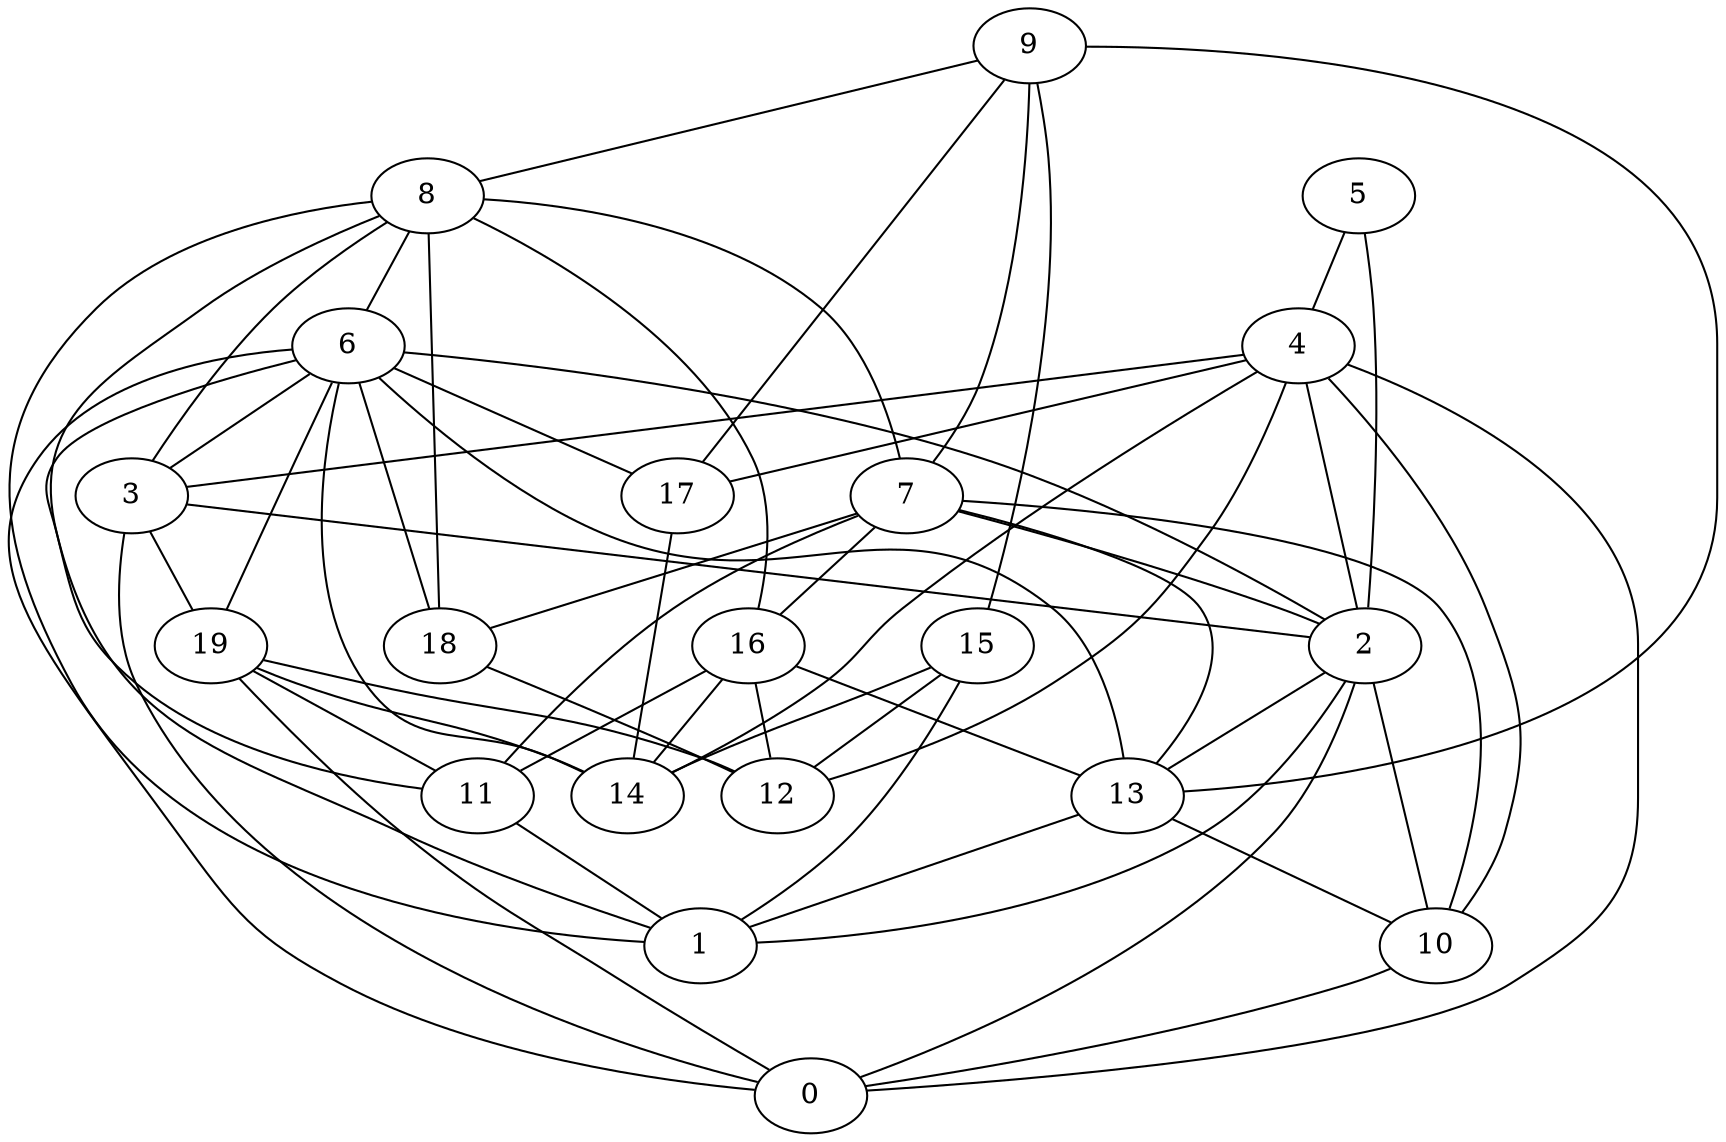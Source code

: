 digraph GG_graph {

subgraph G_graph {
edge [color = black]
"10" -> "0" [dir = none]
"4" -> "12" [dir = none]
"4" -> "3" [dir = none]
"5" -> "4" [dir = none]
"2" -> "13" [dir = none]
"9" -> "15" [dir = none]
"15" -> "12" [dir = none]
"8" -> "18" [dir = none]
"8" -> "11" [dir = none]
"3" -> "0" [dir = none]
"3" -> "2" [dir = none]
"3" -> "19" [dir = none]
"16" -> "14" [dir = none]
"16" -> "11" [dir = none]
"7" -> "2" [dir = none]
"19" -> "11" [dir = none]
"6" -> "17" [dir = none]
"6" -> "1" [dir = none]
"6" -> "0" [dir = none]
"18" -> "12" [dir = none]
"9" -> "7" [dir = none]
"4" -> "14" [dir = none]
"15" -> "1" [dir = none]
"6" -> "2" [dir = none]
"6" -> "18" [dir = none]
"6" -> "14" [dir = none]
"8" -> "16" [dir = none]
"7" -> "13" [dir = none]
"7" -> "10" [dir = none]
"6" -> "3" [dir = none]
"19" -> "14" [dir = none]
"9" -> "8" [dir = none]
"7" -> "16" [dir = none]
"4" -> "10" [dir = none]
"16" -> "12" [dir = none]
"6" -> "13" [dir = none]
"17" -> "14" [dir = none]
"4" -> "2" [dir = none]
"7" -> "18" [dir = none]
"7" -> "11" [dir = none]
"13" -> "1" [dir = none]
"15" -> "14" [dir = none]
"19" -> "0" [dir = none]
"9" -> "17" [dir = none]
"6" -> "19" [dir = none]
"5" -> "2" [dir = none]
"2" -> "10" [dir = none]
"16" -> "13" [dir = none]
"2" -> "1" [dir = none]
"8" -> "7" [dir = none]
"2" -> "0" [dir = none]
"11" -> "1" [dir = none]
"19" -> "12" [dir = none]
"8" -> "3" [dir = none]
"8" -> "1" [dir = none]
"4" -> "17" [dir = none]
"13" -> "10" [dir = none]
"4" -> "0" [dir = none]
"9" -> "13" [dir = none]
"8" -> "6" [dir = none]
}

}
